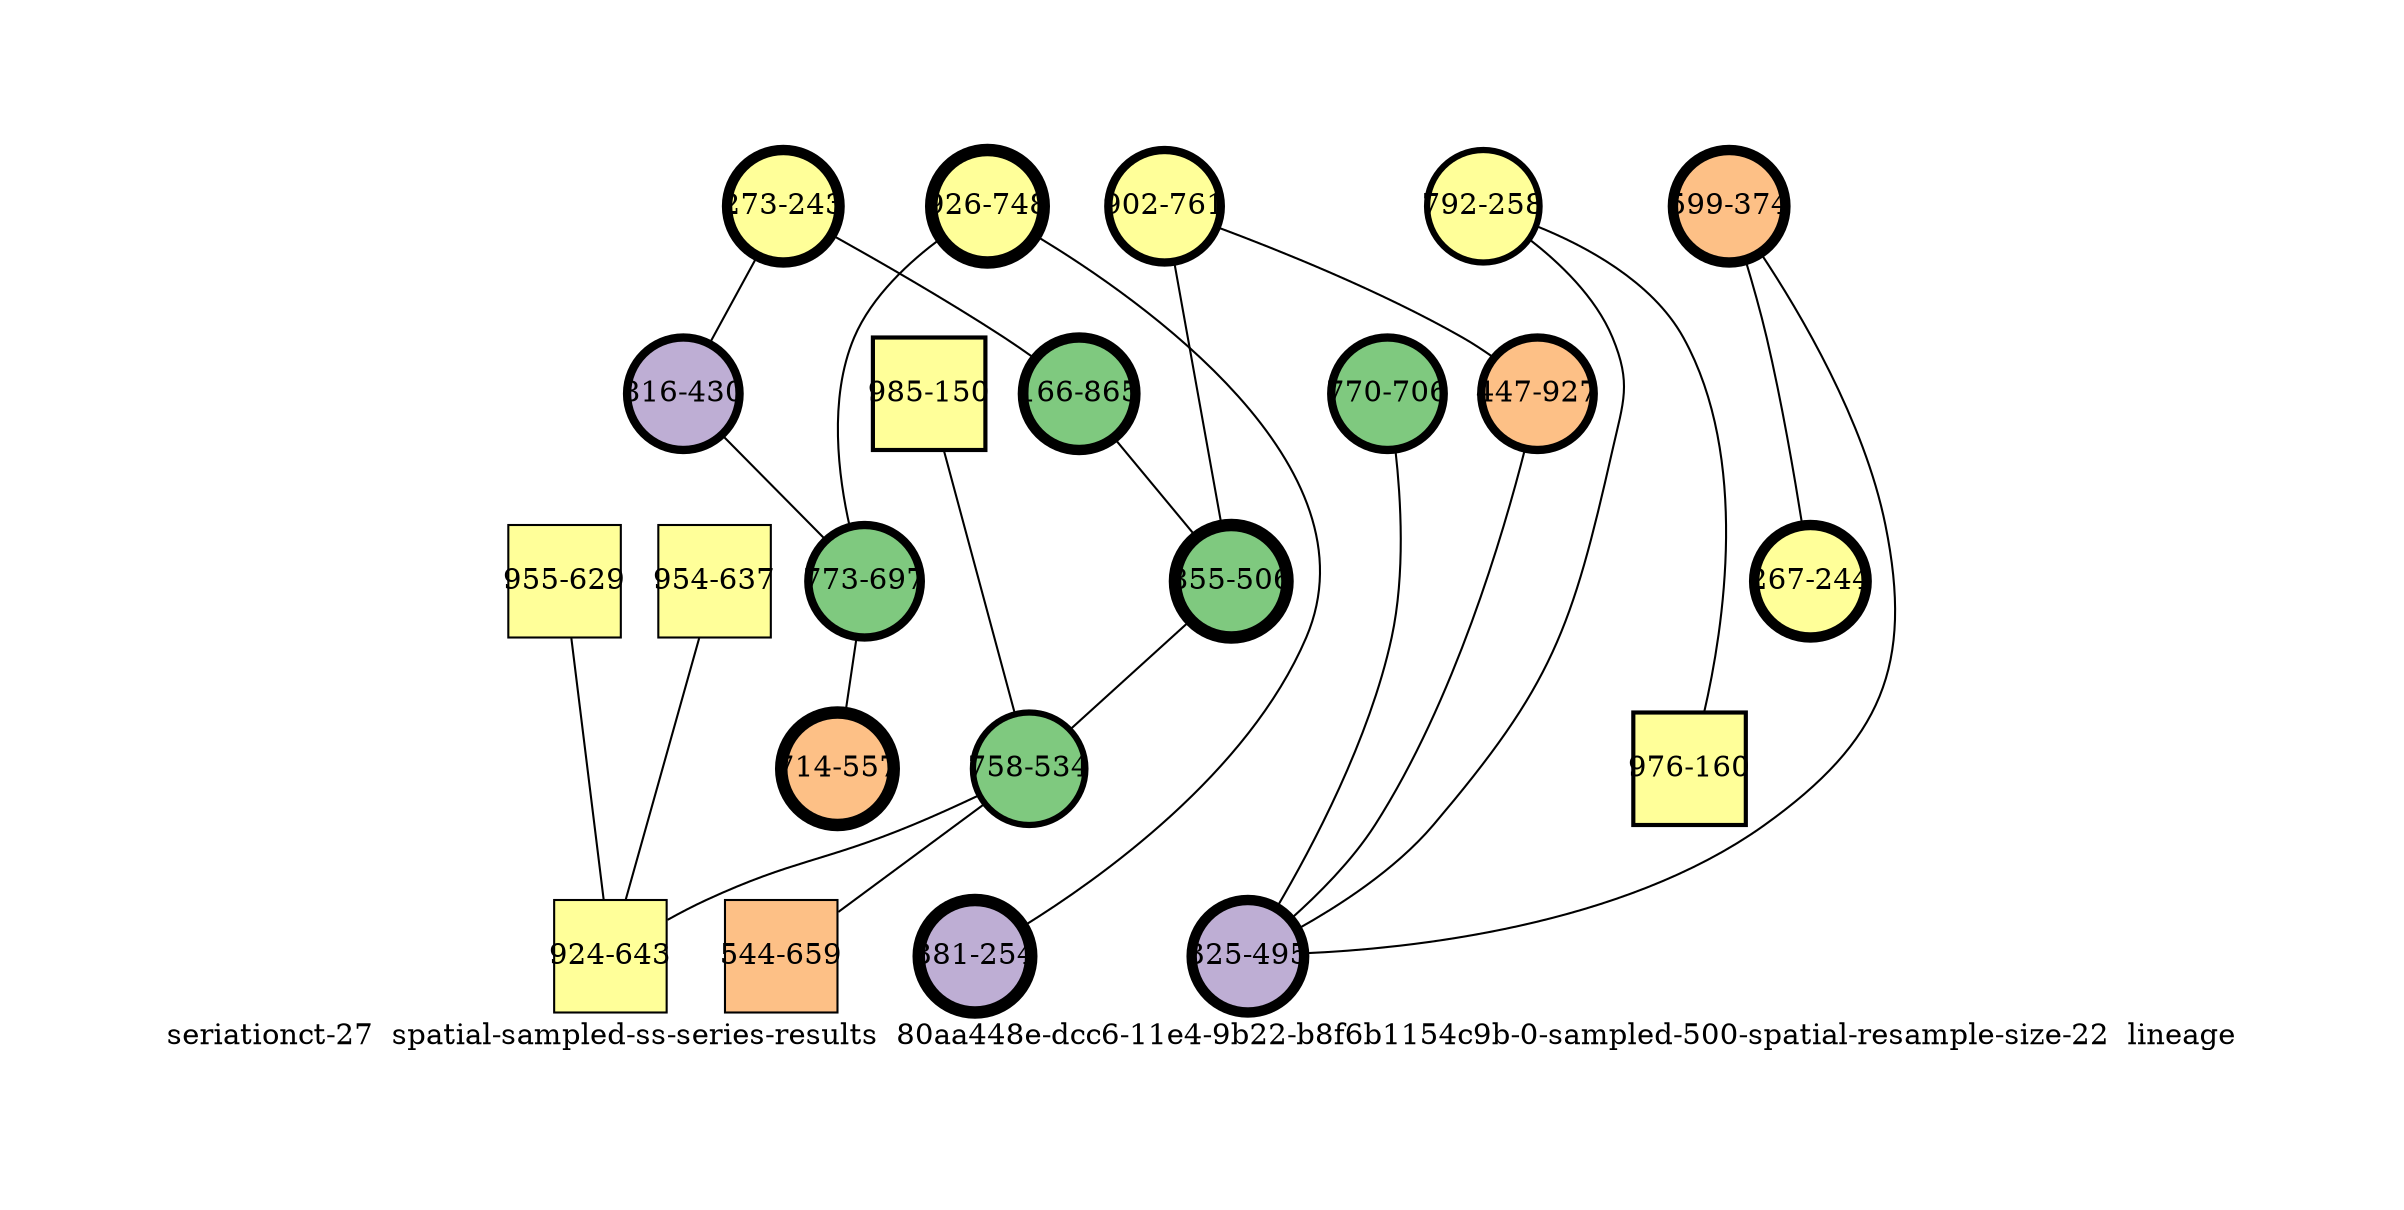 strict graph "seriationct-27  spatial-sampled-ss-series-results  80aa448e-dcc6-11e4-9b22-b8f6b1154c9b-0-sampled-500-spatial-resample-size-22  lineage" {
labelloc=b;
ratio=auto;
pad="1.0";
label="seriationct-27  spatial-sampled-ss-series-results  80aa448e-dcc6-11e4-9b22-b8f6b1154c9b-0-sampled-500-spatial-resample-size-22  lineage";
node [width="0.75", style=filled, fixedsize=true, height="0.75", shape=circle, label=""];
0 [xCoordinate="243.0", appears_in_slice=5, yCoordinate="273.0", colorscheme=accent6, lineage_id=0, short_label="273-243", label="273-243", shape=circle, cluster_id=3, fillcolor=4, size="500.0", id=0, penwidth="5.0"];
1 [xCoordinate="865.0", appears_in_slice=5, yCoordinate="166.0", colorscheme=accent6, lineage_id=0, short_label="166-865", label="166-865", shape=circle, cluster_id=0, fillcolor=1, size="500.0", id=1, penwidth="5.0"];
2 [xCoordinate="374.0", appears_in_slice=5, yCoordinate="599.0", colorscheme=accent6, lineage_id=0, short_label="599-374", label="599-374", shape=circle, cluster_id=2, fillcolor=3, size="500.0", id=2, penwidth="5.0"];
3 [xCoordinate="761.0", appears_in_slice=4, yCoordinate="902.0", colorscheme=accent6, lineage_id=0, short_label="902-761", label="902-761", shape=circle, cluster_id=3, fillcolor=4, size="500.0", id=3, penwidth="4.0"];
4 [xCoordinate="506.0", appears_in_slice=6, yCoordinate="855.0", colorscheme=accent6, lineage_id=0, short_label="855-506", label="855-506", shape=circle, cluster_id=0, fillcolor=1, size="500.0", id=4, penwidth="6.0"];
5 [xCoordinate="748.0", appears_in_slice=6, yCoordinate="926.0", colorscheme=accent6, lineage_id=0, short_label="926-748", label="926-748", shape=circle, cluster_id=3, fillcolor=4, size="500.0", id=5, penwidth="6.0"];
6 [xCoordinate="150.0", appears_in_slice=2, yCoordinate="985.0", colorscheme=accent6, lineage_id=1, short_label="985-150", label="985-150", shape=square, cluster_id=3, fillcolor=4, size="500.0", id=6, penwidth="2.0"];
7 [xCoordinate="258.0", appears_in_slice=3, yCoordinate="792.0", colorscheme=accent6, lineage_id=0, short_label="792-258", label="792-258", shape=circle, cluster_id=3, fillcolor=4, size="500.0", id=7, penwidth="3.0"];
8 [xCoordinate="430.0", appears_in_slice=4, yCoordinate="816.0", colorscheme=accent6, lineage_id=0, short_label="816-430", label="816-430", shape=circle, cluster_id=1, fillcolor=2, size="500.0", id=8, penwidth="4.0"];
9 [xCoordinate="637.0", appears_in_slice=1, yCoordinate="954.0", colorscheme=accent6, lineage_id=1, short_label="954-637", label="954-637", shape=square, cluster_id=3, fillcolor=4, size="500.0", id=9, penwidth="1.0"];
10 [xCoordinate="534.0", appears_in_slice=3, yCoordinate="758.0", colorscheme=accent6, lineage_id=0, short_label="758-534", label="758-534", shape=circle, cluster_id=0, fillcolor=1, size="500.0", id=10, penwidth="3.0"];
11 [xCoordinate="244.0", appears_in_slice=5, yCoordinate="267.0", colorscheme=accent6, lineage_id=0, short_label="267-244", label="267-244", shape=circle, cluster_id=3, fillcolor=4, size="500.0", id=11, penwidth="5.0"];
12 [xCoordinate="927.0", appears_in_slice=4, yCoordinate="447.0", colorscheme=accent6, lineage_id=0, short_label="447-927", label="447-927", shape=circle, cluster_id=2, fillcolor=3, size="500.0", id=12, penwidth="4.0"];
13 [xCoordinate="697.0", appears_in_slice=4, yCoordinate="773.0", colorscheme=accent6, lineage_id=0, short_label="773-697", label="773-697", shape=circle, cluster_id=0, fillcolor=1, size="500.0", id=13, penwidth="4.0"];
14 [xCoordinate="254.0", appears_in_slice=6, yCoordinate="381.0", colorscheme=accent6, lineage_id=0, short_label="381-254", label="381-254", shape=circle, cluster_id=1, fillcolor=2, size="500.0", id=14, penwidth="6.0"];
15 [xCoordinate="629.0", appears_in_slice=1, yCoordinate="955.0", colorscheme=accent6, lineage_id=1, short_label="955-629", label="955-629", shape=square, cluster_id=3, fillcolor=4, size="500.0", id=15, penwidth="1.0"];
16 [xCoordinate="643.0", appears_in_slice=1, yCoordinate="924.0", colorscheme=accent6, lineage_id=1, short_label="924-643", label="924-643", shape=square, cluster_id=3, fillcolor=4, size="500.0", id=16, penwidth="1.0"];
17 [xCoordinate="706.0", appears_in_slice=4, yCoordinate="770.0", colorscheme=accent6, lineage_id=0, short_label="770-706", label="770-706", shape=circle, cluster_id=0, fillcolor=1, size="500.0", id=17, penwidth="4.0"];
18 [xCoordinate="160.0", appears_in_slice=2, yCoordinate="976.0", colorscheme=accent6, lineage_id=1, short_label="976-160", label="976-160", shape=square, cluster_id=3, fillcolor=4, size="500.0", id=18, penwidth="2.0"];
19 [xCoordinate="495.0", appears_in_slice=5, yCoordinate="325.0", colorscheme=accent6, lineage_id=0, short_label="325-495", label="325-495", shape=circle, cluster_id=1, fillcolor=2, size="500.0", id=19, penwidth="5.0"];
20 [xCoordinate="659.0", appears_in_slice=1, yCoordinate="544.0", colorscheme=accent6, lineage_id=1, short_label="544-659", label="544-659", shape=square, cluster_id=2, fillcolor=3, size="500.0", id=20, penwidth="1.0"];
21 [xCoordinate="557.0", appears_in_slice=6, yCoordinate="714.0", colorscheme=accent6, lineage_id=0, short_label="714-557", label="714-557", shape=circle, cluster_id=2, fillcolor=3, size="500.0", id=21, penwidth="6.0"];
0 -- 8  [inverseweight="3.99552751238", weight="0.250279843375"];
0 -- 1  [inverseweight="22.9657606087", weight="0.0435430821142"];
1 -- 4  [inverseweight="2.63406094976", weight="0.379641936567"];
2 -- 11  [inverseweight="24.9377334027", weight="0.0400998753115"];
2 -- 19  [inverseweight="2.60169769334", weight="0.384364410423"];
3 -- 4  [inverseweight="4.02571791997", weight="0.248402898534"];
3 -- 12  [inverseweight="14.7957489043", weight="0.0675869809949"];
4 -- 10  [inverseweight="2.61568675239", weight="0.38230877573"];
5 -- 13  [inverseweight="2.45885119802", weight="0.406693988153"];
5 -- 14  [inverseweight="31.0086836473", weight="0.0322490309932"];
6 -- 10  [inverseweight="1.46545041767", weight="0.682384056086"];
7 -- 18  [inverseweight="4.29220128767", weight="0.232980685895"];
7 -- 19  [inverseweight="4.12645767073", weight="0.242338606087"];
8 -- 13  [inverseweight="17.8571428571", weight="0.056"];
9 -- 16  [inverseweight="24.6932399162", weight="0.0404969134626"];
10 -- 16  [inverseweight="1.6259668231", weight="0.615018698903"];
10 -- 20  [inverseweight="1.74365331874", weight="0.573508500373"];
12 -- 19  [inverseweight="4.82782042789", weight="0.207132807638"];
13 -- 21  [inverseweight="2.48580924747", weight="0.402283482137"];
15 -- 16  [inverseweight="46.8292905791", weight="0.0213541565041"];
17 -- 19  [inverseweight="1.50866806051", weight="0.662836329723"];
}
